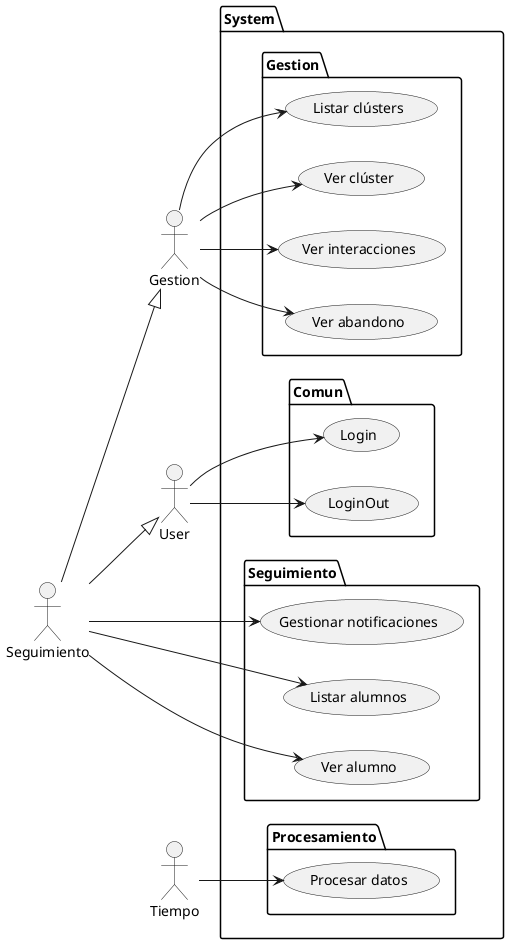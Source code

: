 @startuml CasosDeUso
left to right direction

actor User
actor "Gestion" as GEST
actor "Seguimiento"	as SEG
actor "Tiempo" as Tiempo

User <|-u- SEG
GEST <|-l- SEG

package System {

  package Comun {
    usecase "Login" as Login
    usecase "LoginOut" as LoginOut
  }
  package Seguimiento {
    usecase "Gestionar notificaciones" as GN
    usecase "Listar alumnos" as LA
    usecase "Ver alumno" as VA
  }
  package Gestion {
    usecase "Listar clústers" as LC
    usecase "Ver clúster" as VC
    usecase "Ver interacciones" as VI
    usecase "Ver abandono" as VAB
  }
  package Procesamiento {
    usecase "Procesar datos" as PD
  }
}


User --> (Login)
User --> (LoginOut)

SEG --> (LA)
SEG --> (VA)
SEG --> (GN)

GEST --> (LC)
GEST --> (VC)
GEST --> (VAB)
GEST --> (VI)


Tiempo --> PD

@enduml